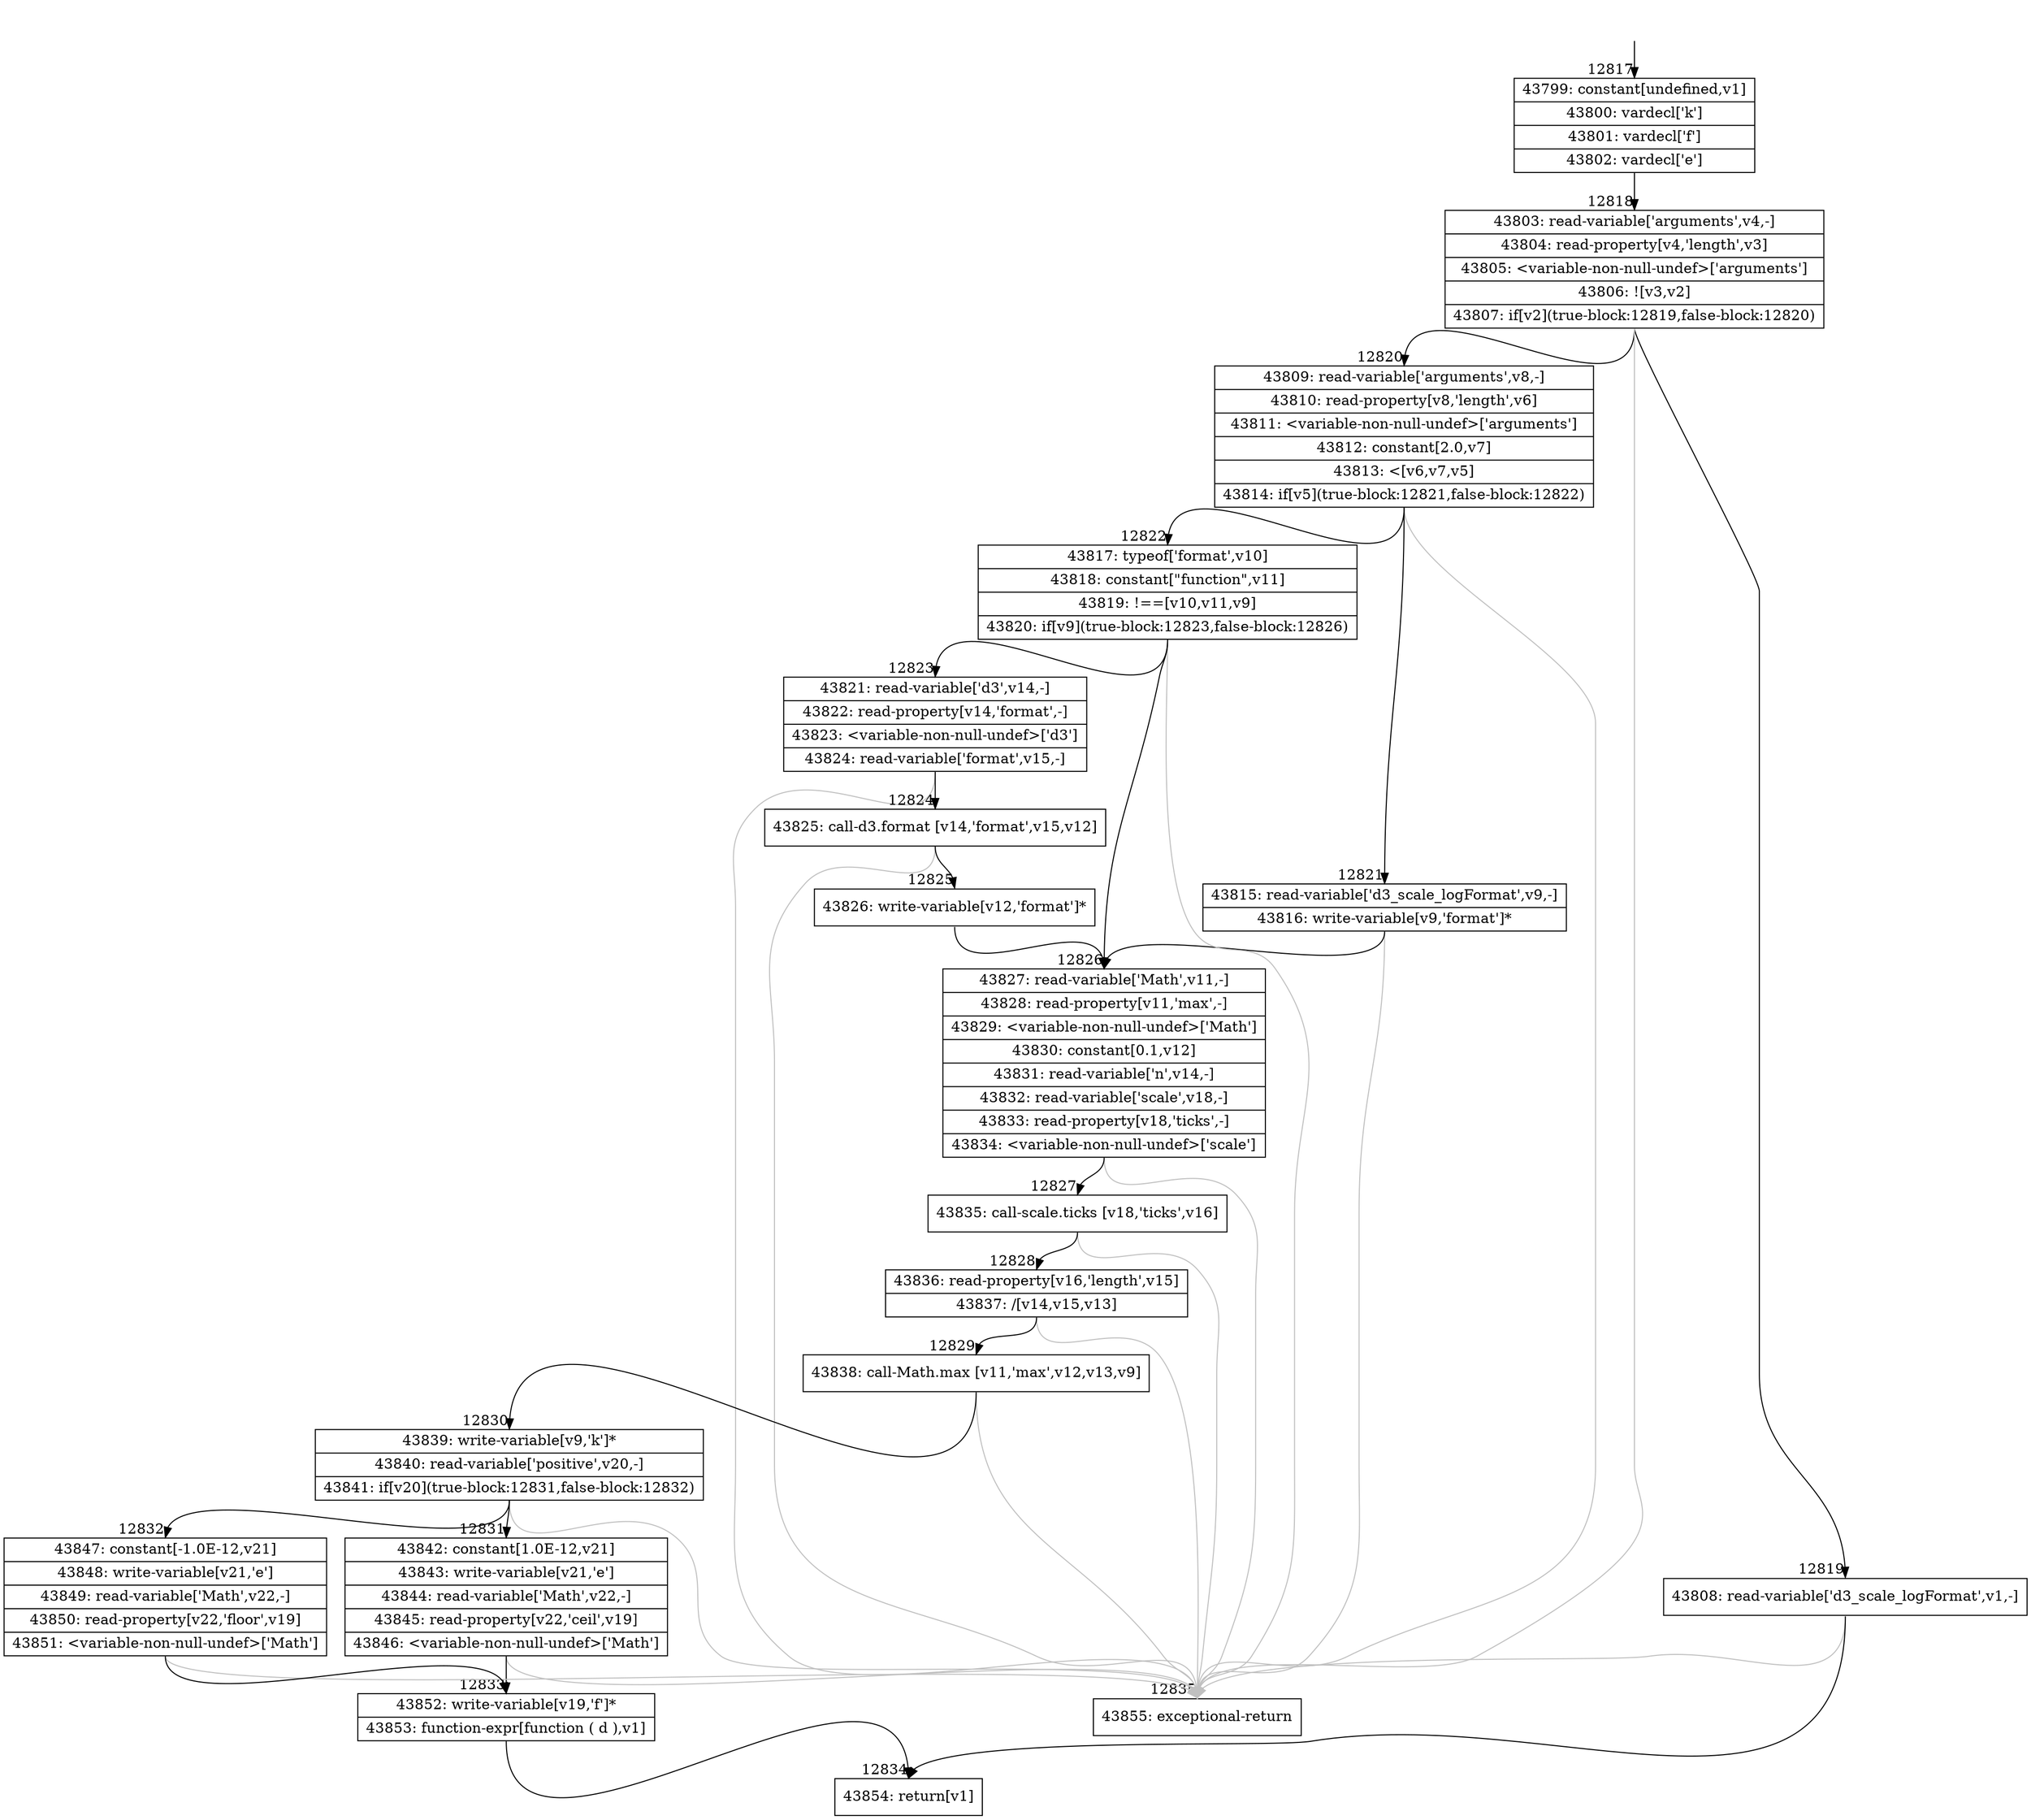 digraph {
rankdir="TD"
BB_entry1182[shape=none,label=""];
BB_entry1182 -> BB12817 [tailport=s, headport=n, headlabel="    12817"]
BB12817 [shape=record label="{43799: constant[undefined,v1]|43800: vardecl['k']|43801: vardecl['f']|43802: vardecl['e']}" ] 
BB12817 -> BB12818 [tailport=s, headport=n, headlabel="      12818"]
BB12818 [shape=record label="{43803: read-variable['arguments',v4,-]|43804: read-property[v4,'length',v3]|43805: \<variable-non-null-undef\>['arguments']|43806: ![v3,v2]|43807: if[v2](true-block:12819,false-block:12820)}" ] 
BB12818 -> BB12819 [tailport=s, headport=n, headlabel="      12819"]
BB12818 -> BB12820 [tailport=s, headport=n, headlabel="      12820"]
BB12818 -> BB12835 [tailport=s, headport=n, color=gray, headlabel="      12835"]
BB12819 [shape=record label="{43808: read-variable['d3_scale_logFormat',v1,-]}" ] 
BB12819 -> BB12834 [tailport=s, headport=n, headlabel="      12834"]
BB12819 -> BB12835 [tailport=s, headport=n, color=gray]
BB12820 [shape=record label="{43809: read-variable['arguments',v8,-]|43810: read-property[v8,'length',v6]|43811: \<variable-non-null-undef\>['arguments']|43812: constant[2.0,v7]|43813: \<[v6,v7,v5]|43814: if[v5](true-block:12821,false-block:12822)}" ] 
BB12820 -> BB12821 [tailport=s, headport=n, headlabel="      12821"]
BB12820 -> BB12822 [tailport=s, headport=n, headlabel="      12822"]
BB12820 -> BB12835 [tailport=s, headport=n, color=gray]
BB12821 [shape=record label="{43815: read-variable['d3_scale_logFormat',v9,-]|43816: write-variable[v9,'format']*}" ] 
BB12821 -> BB12826 [tailport=s, headport=n, headlabel="      12826"]
BB12821 -> BB12835 [tailport=s, headport=n, color=gray]
BB12822 [shape=record label="{43817: typeof['format',v10]|43818: constant[\"function\",v11]|43819: !==[v10,v11,v9]|43820: if[v9](true-block:12823,false-block:12826)}" ] 
BB12822 -> BB12823 [tailport=s, headport=n, headlabel="      12823"]
BB12822 -> BB12826 [tailport=s, headport=n]
BB12822 -> BB12835 [tailport=s, headport=n, color=gray]
BB12823 [shape=record label="{43821: read-variable['d3',v14,-]|43822: read-property[v14,'format',-]|43823: \<variable-non-null-undef\>['d3']|43824: read-variable['format',v15,-]}" ] 
BB12823 -> BB12824 [tailport=s, headport=n, headlabel="      12824"]
BB12823 -> BB12835 [tailport=s, headport=n, color=gray]
BB12824 [shape=record label="{43825: call-d3.format [v14,'format',v15,v12]}" ] 
BB12824 -> BB12825 [tailport=s, headport=n, headlabel="      12825"]
BB12824 -> BB12835 [tailport=s, headport=n, color=gray]
BB12825 [shape=record label="{43826: write-variable[v12,'format']*}" ] 
BB12825 -> BB12826 [tailport=s, headport=n]
BB12826 [shape=record label="{43827: read-variable['Math',v11,-]|43828: read-property[v11,'max',-]|43829: \<variable-non-null-undef\>['Math']|43830: constant[0.1,v12]|43831: read-variable['n',v14,-]|43832: read-variable['scale',v18,-]|43833: read-property[v18,'ticks',-]|43834: \<variable-non-null-undef\>['scale']}" ] 
BB12826 -> BB12827 [tailport=s, headport=n, headlabel="      12827"]
BB12826 -> BB12835 [tailport=s, headport=n, color=gray]
BB12827 [shape=record label="{43835: call-scale.ticks [v18,'ticks',v16]}" ] 
BB12827 -> BB12828 [tailport=s, headport=n, headlabel="      12828"]
BB12827 -> BB12835 [tailport=s, headport=n, color=gray]
BB12828 [shape=record label="{43836: read-property[v16,'length',v15]|43837: /[v14,v15,v13]}" ] 
BB12828 -> BB12829 [tailport=s, headport=n, headlabel="      12829"]
BB12828 -> BB12835 [tailport=s, headport=n, color=gray]
BB12829 [shape=record label="{43838: call-Math.max [v11,'max',v12,v13,v9]}" ] 
BB12829 -> BB12830 [tailport=s, headport=n, headlabel="      12830"]
BB12829 -> BB12835 [tailport=s, headport=n, color=gray]
BB12830 [shape=record label="{43839: write-variable[v9,'k']*|43840: read-variable['positive',v20,-]|43841: if[v20](true-block:12831,false-block:12832)}" ] 
BB12830 -> BB12831 [tailport=s, headport=n, headlabel="      12831"]
BB12830 -> BB12832 [tailport=s, headport=n, headlabel="      12832"]
BB12830 -> BB12835 [tailport=s, headport=n, color=gray]
BB12831 [shape=record label="{43842: constant[1.0E-12,v21]|43843: write-variable[v21,'e']|43844: read-variable['Math',v22,-]|43845: read-property[v22,'ceil',v19]|43846: \<variable-non-null-undef\>['Math']}" ] 
BB12831 -> BB12833 [tailport=s, headport=n, headlabel="      12833"]
BB12831 -> BB12835 [tailport=s, headport=n, color=gray]
BB12832 [shape=record label="{43847: constant[-1.0E-12,v21]|43848: write-variable[v21,'e']|43849: read-variable['Math',v22,-]|43850: read-property[v22,'floor',v19]|43851: \<variable-non-null-undef\>['Math']}" ] 
BB12832 -> BB12833 [tailport=s, headport=n]
BB12832 -> BB12835 [tailport=s, headport=n, color=gray]
BB12833 [shape=record label="{43852: write-variable[v19,'f']*|43853: function-expr[function ( d ),v1]}" ] 
BB12833 -> BB12834 [tailport=s, headport=n]
BB12834 [shape=record label="{43854: return[v1]}" ] 
BB12835 [shape=record label="{43855: exceptional-return}" ] 
//#$~ 7646
}
